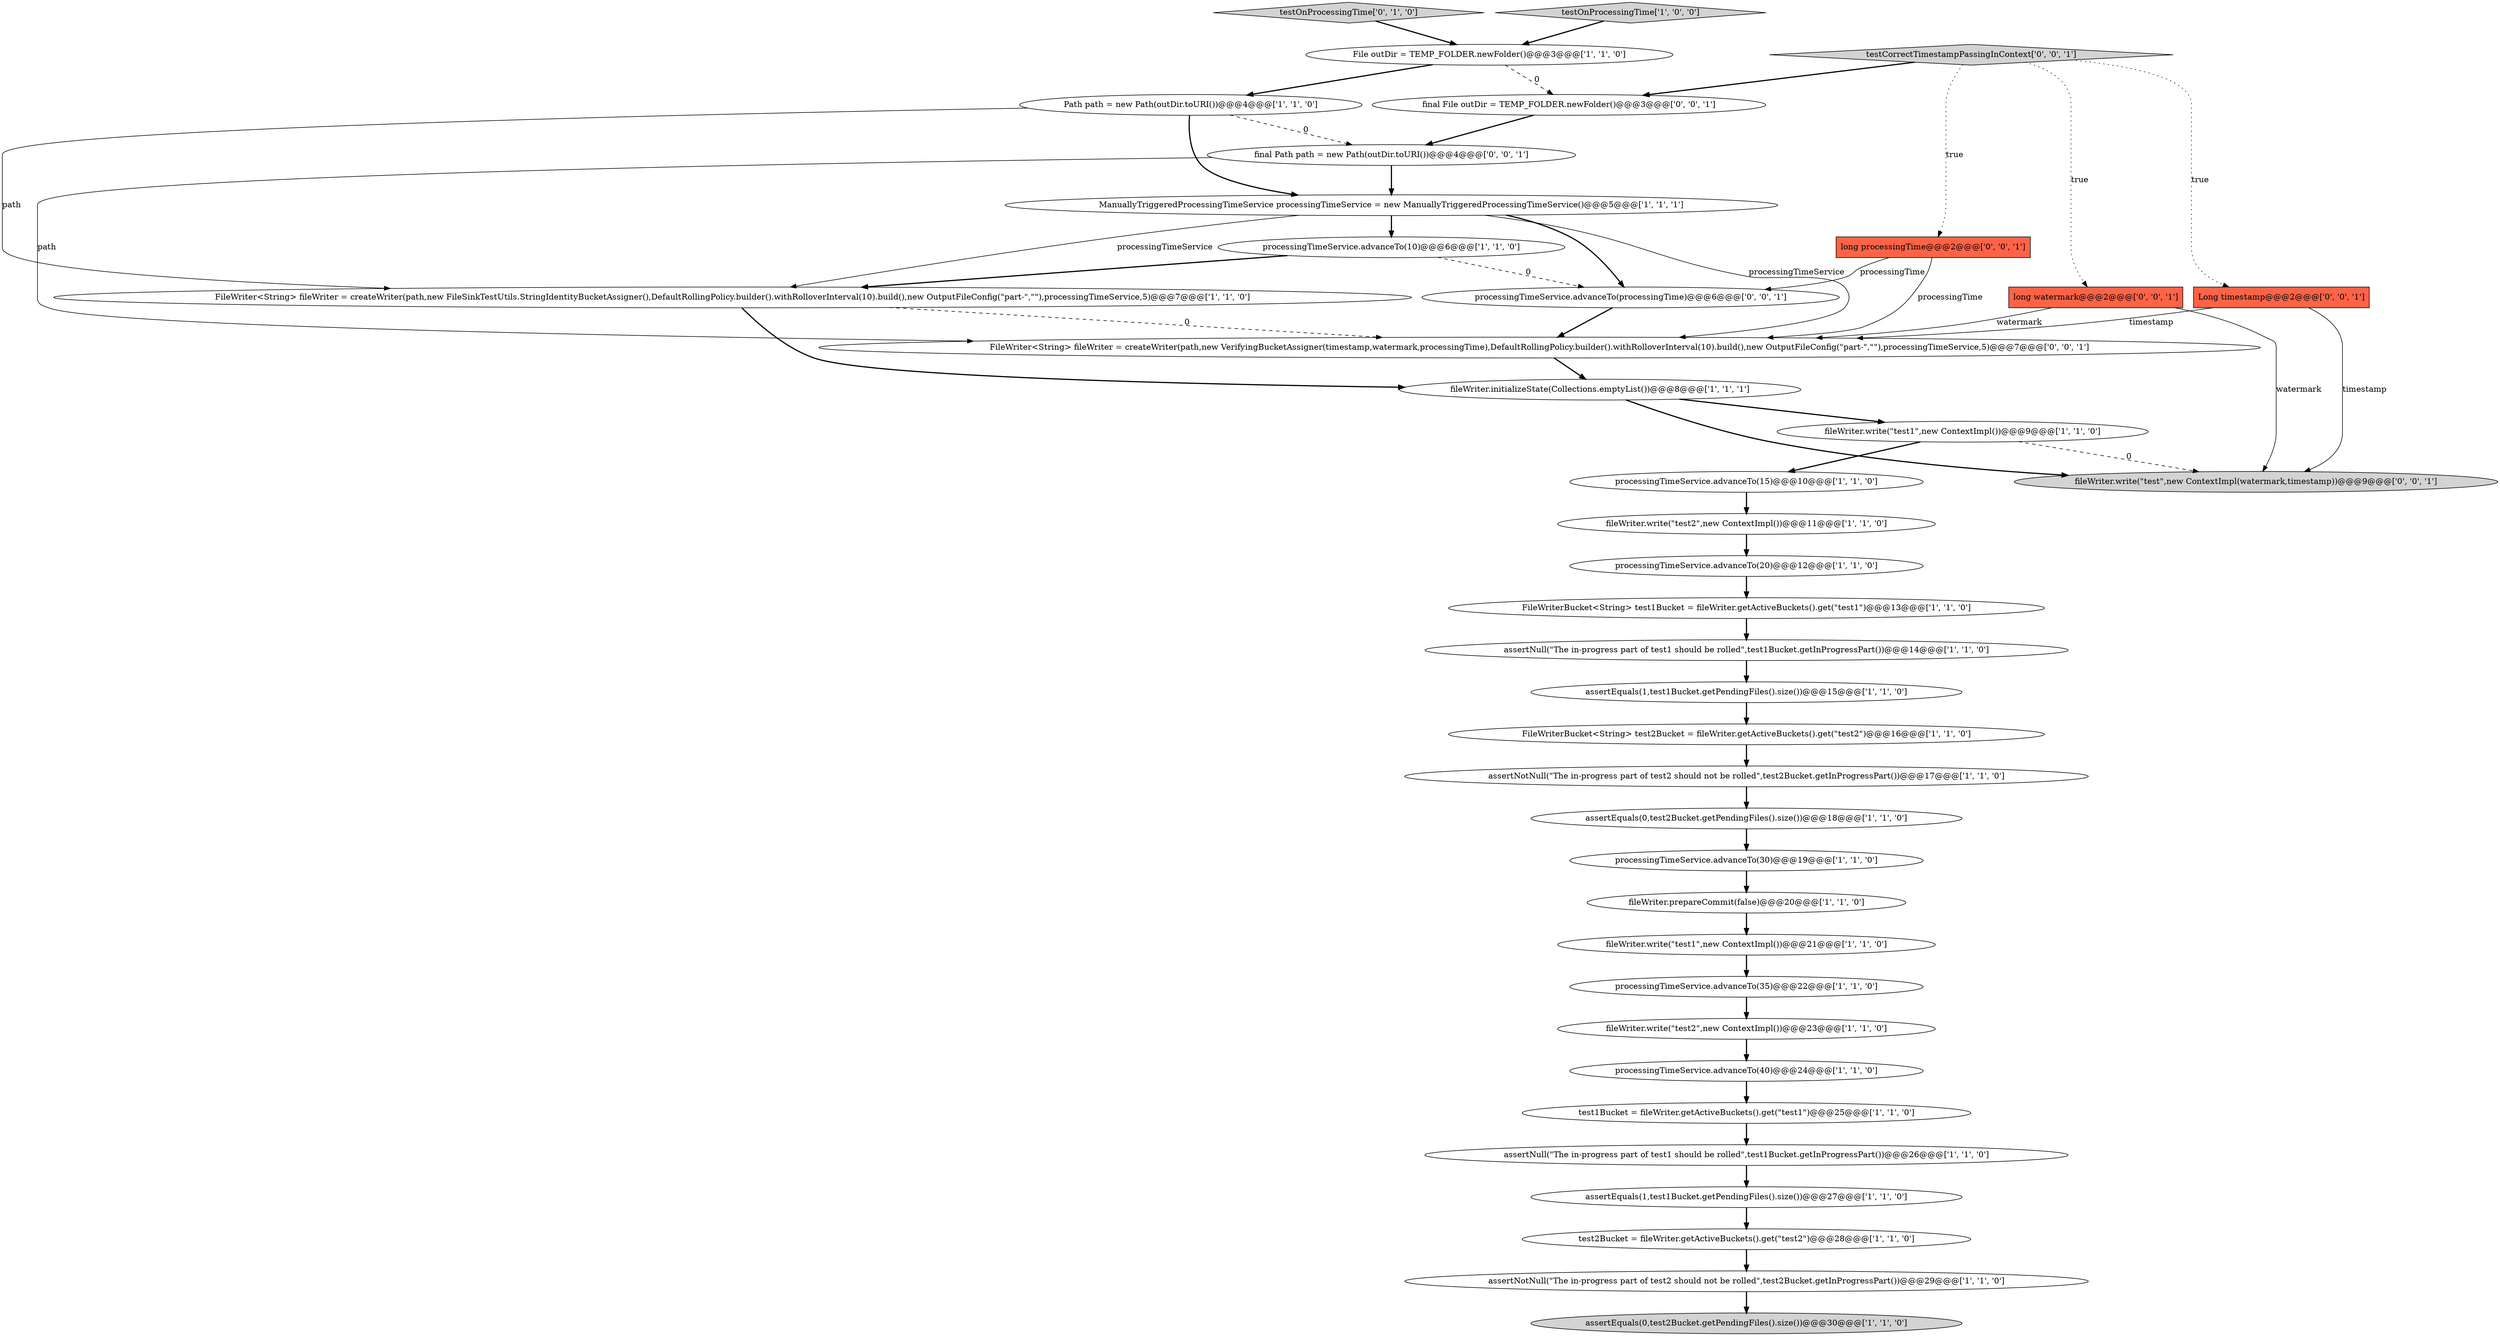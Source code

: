 digraph {
33 [style = filled, label = "testCorrectTimestampPassingInContext['0', '0', '1']", fillcolor = lightgray, shape = diamond image = "AAA0AAABBB3BBB"];
10 [style = filled, label = "assertNull(\"The in-progress part of test1 should be rolled\",test1Bucket.getInProgressPart())@@@26@@@['1', '1', '0']", fillcolor = white, shape = ellipse image = "AAA0AAABBB1BBB"];
31 [style = filled, label = "final File outDir = TEMP_FOLDER.newFolder()@@@3@@@['0', '0', '1']", fillcolor = white, shape = ellipse image = "AAA0AAABBB3BBB"];
0 [style = filled, label = "FileWriterBucket<String> test2Bucket = fileWriter.getActiveBuckets().get(\"test2\")@@@16@@@['1', '1', '0']", fillcolor = white, shape = ellipse image = "AAA0AAABBB1BBB"];
5 [style = filled, label = "Path path = new Path(outDir.toURI())@@@4@@@['1', '1', '0']", fillcolor = white, shape = ellipse image = "AAA0AAABBB1BBB"];
1 [style = filled, label = "fileWriter.prepareCommit(false)@@@20@@@['1', '1', '0']", fillcolor = white, shape = ellipse image = "AAA0AAABBB1BBB"];
2 [style = filled, label = "fileWriter.write(\"test2\",new ContextImpl())@@@11@@@['1', '1', '0']", fillcolor = white, shape = ellipse image = "AAA0AAABBB1BBB"];
29 [style = filled, label = "testOnProcessingTime['0', '1', '0']", fillcolor = lightgray, shape = diamond image = "AAA0AAABBB2BBB"];
15 [style = filled, label = "FileWriter<String> fileWriter = createWriter(path,new FileSinkTestUtils.StringIdentityBucketAssigner(),DefaultRollingPolicy.builder().withRolloverInterval(10).build(),new OutputFileConfig(\"part-\",\"\"),processingTimeService,5)@@@7@@@['1', '1', '0']", fillcolor = white, shape = ellipse image = "AAA0AAABBB1BBB"];
22 [style = filled, label = "assertNotNull(\"The in-progress part of test2 should not be rolled\",test2Bucket.getInProgressPart())@@@29@@@['1', '1', '0']", fillcolor = white, shape = ellipse image = "AAA0AAABBB1BBB"];
34 [style = filled, label = "FileWriter<String> fileWriter = createWriter(path,new VerifyingBucketAssigner(timestamp,watermark,processingTime),DefaultRollingPolicy.builder().withRolloverInterval(10).build(),new OutputFileConfig(\"part-\",\"\"),processingTimeService,5)@@@7@@@['0', '0', '1']", fillcolor = white, shape = ellipse image = "AAA0AAABBB3BBB"];
35 [style = filled, label = "Long timestamp@@@2@@@['0', '0', '1']", fillcolor = tomato, shape = box image = "AAA0AAABBB3BBB"];
20 [style = filled, label = "assertNull(\"The in-progress part of test1 should be rolled\",test1Bucket.getInProgressPart())@@@14@@@['1', '1', '0']", fillcolor = white, shape = ellipse image = "AAA0AAABBB1BBB"];
6 [style = filled, label = "processingTimeService.advanceTo(15)@@@10@@@['1', '1', '0']", fillcolor = white, shape = ellipse image = "AAA0AAABBB1BBB"];
14 [style = filled, label = "test1Bucket = fileWriter.getActiveBuckets().get(\"test1\")@@@25@@@['1', '1', '0']", fillcolor = white, shape = ellipse image = "AAA0AAABBB1BBB"];
27 [style = filled, label = "processingTimeService.advanceTo(40)@@@24@@@['1', '1', '0']", fillcolor = white, shape = ellipse image = "AAA0AAABBB1BBB"];
3 [style = filled, label = "assertEquals(1,test1Bucket.getPendingFiles().size())@@@15@@@['1', '1', '0']", fillcolor = white, shape = ellipse image = "AAA0AAABBB1BBB"];
18 [style = filled, label = "ManuallyTriggeredProcessingTimeService processingTimeService = new ManuallyTriggeredProcessingTimeService()@@@5@@@['1', '1', '1']", fillcolor = white, shape = ellipse image = "AAA0AAABBB1BBB"];
17 [style = filled, label = "File outDir = TEMP_FOLDER.newFolder()@@@3@@@['1', '1', '0']", fillcolor = white, shape = ellipse image = "AAA0AAABBB1BBB"];
19 [style = filled, label = "processingTimeService.advanceTo(20)@@@12@@@['1', '1', '0']", fillcolor = white, shape = ellipse image = "AAA0AAABBB1BBB"];
36 [style = filled, label = "long processingTime@@@2@@@['0', '0', '1']", fillcolor = tomato, shape = box image = "AAA0AAABBB3BBB"];
13 [style = filled, label = "fileWriter.write(\"test2\",new ContextImpl())@@@23@@@['1', '1', '0']", fillcolor = white, shape = ellipse image = "AAA0AAABBB1BBB"];
30 [style = filled, label = "final Path path = new Path(outDir.toURI())@@@4@@@['0', '0', '1']", fillcolor = white, shape = ellipse image = "AAA0AAABBB3BBB"];
16 [style = filled, label = "assertEquals(1,test1Bucket.getPendingFiles().size())@@@27@@@['1', '1', '0']", fillcolor = white, shape = ellipse image = "AAA0AAABBB1BBB"];
11 [style = filled, label = "test2Bucket = fileWriter.getActiveBuckets().get(\"test2\")@@@28@@@['1', '1', '0']", fillcolor = white, shape = ellipse image = "AAA0AAABBB1BBB"];
32 [style = filled, label = "long watermark@@@2@@@['0', '0', '1']", fillcolor = tomato, shape = box image = "AAA0AAABBB3BBB"];
9 [style = filled, label = "fileWriter.write(\"test1\",new ContextImpl())@@@21@@@['1', '1', '0']", fillcolor = white, shape = ellipse image = "AAA0AAABBB1BBB"];
24 [style = filled, label = "processingTimeService.advanceTo(10)@@@6@@@['1', '1', '0']", fillcolor = white, shape = ellipse image = "AAA0AAABBB1BBB"];
7 [style = filled, label = "processingTimeService.advanceTo(35)@@@22@@@['1', '1', '0']", fillcolor = white, shape = ellipse image = "AAA0AAABBB1BBB"];
12 [style = filled, label = "FileWriterBucket<String> test1Bucket = fileWriter.getActiveBuckets().get(\"test1\")@@@13@@@['1', '1', '0']", fillcolor = white, shape = ellipse image = "AAA0AAABBB1BBB"];
38 [style = filled, label = "fileWriter.write(\"test\",new ContextImpl(watermark,timestamp))@@@9@@@['0', '0', '1']", fillcolor = lightgray, shape = ellipse image = "AAA0AAABBB3BBB"];
37 [style = filled, label = "processingTimeService.advanceTo(processingTime)@@@6@@@['0', '0', '1']", fillcolor = white, shape = ellipse image = "AAA0AAABBB3BBB"];
28 [style = filled, label = "assertNotNull(\"The in-progress part of test2 should not be rolled\",test2Bucket.getInProgressPart())@@@17@@@['1', '1', '0']", fillcolor = white, shape = ellipse image = "AAA0AAABBB1BBB"];
8 [style = filled, label = "fileWriter.initializeState(Collections.emptyList())@@@8@@@['1', '1', '1']", fillcolor = white, shape = ellipse image = "AAA0AAABBB1BBB"];
21 [style = filled, label = "fileWriter.write(\"test1\",new ContextImpl())@@@9@@@['1', '1', '0']", fillcolor = white, shape = ellipse image = "AAA0AAABBB1BBB"];
23 [style = filled, label = "testOnProcessingTime['1', '0', '0']", fillcolor = lightgray, shape = diamond image = "AAA0AAABBB1BBB"];
25 [style = filled, label = "assertEquals(0,test2Bucket.getPendingFiles().size())@@@30@@@['1', '1', '0']", fillcolor = lightgray, shape = ellipse image = "AAA0AAABBB1BBB"];
4 [style = filled, label = "processingTimeService.advanceTo(30)@@@19@@@['1', '1', '0']", fillcolor = white, shape = ellipse image = "AAA0AAABBB1BBB"];
26 [style = filled, label = "assertEquals(0,test2Bucket.getPendingFiles().size())@@@18@@@['1', '1', '0']", fillcolor = white, shape = ellipse image = "AAA0AAABBB1BBB"];
10->16 [style = bold, label=""];
27->14 [style = bold, label=""];
11->22 [style = bold, label=""];
32->38 [style = solid, label="watermark"];
20->3 [style = bold, label=""];
36->34 [style = solid, label="processingTime"];
1->9 [style = bold, label=""];
33->31 [style = bold, label=""];
30->18 [style = bold, label=""];
18->24 [style = bold, label=""];
33->32 [style = dotted, label="true"];
24->15 [style = bold, label=""];
28->26 [style = bold, label=""];
26->4 [style = bold, label=""];
8->21 [style = bold, label=""];
36->37 [style = solid, label="processingTime"];
4->1 [style = bold, label=""];
6->2 [style = bold, label=""];
8->38 [style = bold, label=""];
7->13 [style = bold, label=""];
5->15 [style = solid, label="path"];
2->19 [style = bold, label=""];
37->34 [style = bold, label=""];
21->38 [style = dashed, label="0"];
13->27 [style = bold, label=""];
22->25 [style = bold, label=""];
35->34 [style = solid, label="timestamp"];
35->38 [style = solid, label="timestamp"];
3->0 [style = bold, label=""];
33->35 [style = dotted, label="true"];
29->17 [style = bold, label=""];
12->20 [style = bold, label=""];
5->18 [style = bold, label=""];
5->30 [style = dashed, label="0"];
18->37 [style = bold, label=""];
32->34 [style = solid, label="watermark"];
31->30 [style = bold, label=""];
0->28 [style = bold, label=""];
34->8 [style = bold, label=""];
33->36 [style = dotted, label="true"];
14->10 [style = bold, label=""];
23->17 [style = bold, label=""];
18->15 [style = solid, label="processingTimeService"];
15->8 [style = bold, label=""];
21->6 [style = bold, label=""];
19->12 [style = bold, label=""];
16->11 [style = bold, label=""];
30->34 [style = solid, label="path"];
17->5 [style = bold, label=""];
18->34 [style = solid, label="processingTimeService"];
17->31 [style = dashed, label="0"];
24->37 [style = dashed, label="0"];
15->34 [style = dashed, label="0"];
9->7 [style = bold, label=""];
}
